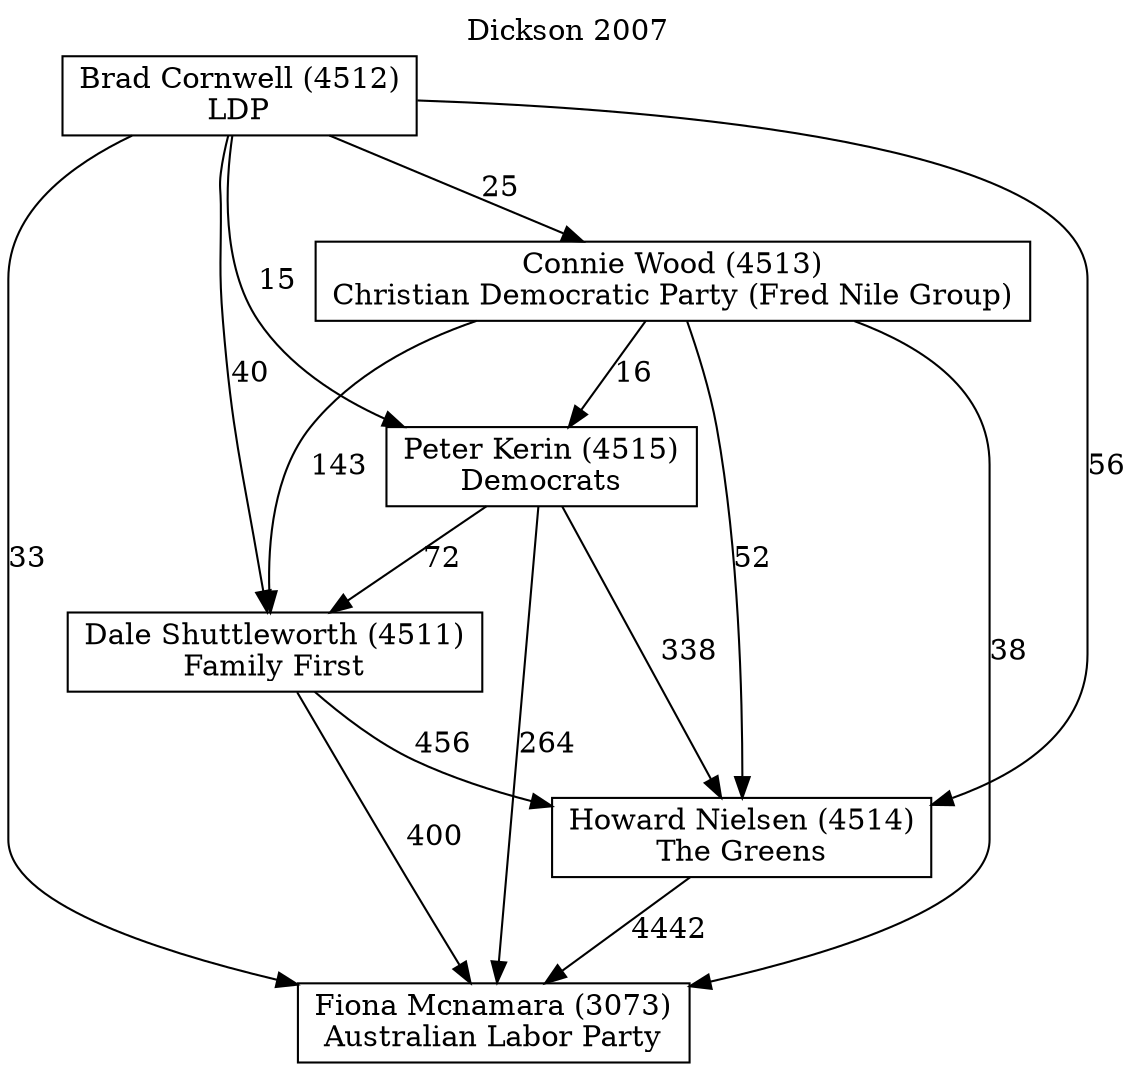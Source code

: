 // House preference flow
digraph "Fiona Mcnamara (3073)_Dickson_2007" {
	graph [label="Dickson 2007" labelloc=t mclimit=10]
	node [shape=box]
	"Fiona Mcnamara (3073)" [label="Fiona Mcnamara (3073)
Australian Labor Party"]
	"Howard Nielsen (4514)" [label="Howard Nielsen (4514)
The Greens"]
	"Dale Shuttleworth (4511)" [label="Dale Shuttleworth (4511)
Family First"]
	"Peter Kerin (4515)" [label="Peter Kerin (4515)
Democrats"]
	"Connie Wood (4513)" [label="Connie Wood (4513)
Christian Democratic Party (Fred Nile Group)"]
	"Brad Cornwell (4512)" [label="Brad Cornwell (4512)
LDP"]
	"Howard Nielsen (4514)" -> "Fiona Mcnamara (3073)" [label=4442]
	"Dale Shuttleworth (4511)" -> "Howard Nielsen (4514)" [label=456]
	"Peter Kerin (4515)" -> "Dale Shuttleworth (4511)" [label=72]
	"Connie Wood (4513)" -> "Peter Kerin (4515)" [label=16]
	"Brad Cornwell (4512)" -> "Connie Wood (4513)" [label=25]
	"Dale Shuttleworth (4511)" -> "Fiona Mcnamara (3073)" [label=400]
	"Peter Kerin (4515)" -> "Fiona Mcnamara (3073)" [label=264]
	"Connie Wood (4513)" -> "Fiona Mcnamara (3073)" [label=38]
	"Brad Cornwell (4512)" -> "Fiona Mcnamara (3073)" [label=33]
	"Brad Cornwell (4512)" -> "Peter Kerin (4515)" [label=15]
	"Connie Wood (4513)" -> "Dale Shuttleworth (4511)" [label=143]
	"Brad Cornwell (4512)" -> "Dale Shuttleworth (4511)" [label=40]
	"Peter Kerin (4515)" -> "Howard Nielsen (4514)" [label=338]
	"Connie Wood (4513)" -> "Howard Nielsen (4514)" [label=52]
	"Brad Cornwell (4512)" -> "Howard Nielsen (4514)" [label=56]
}
